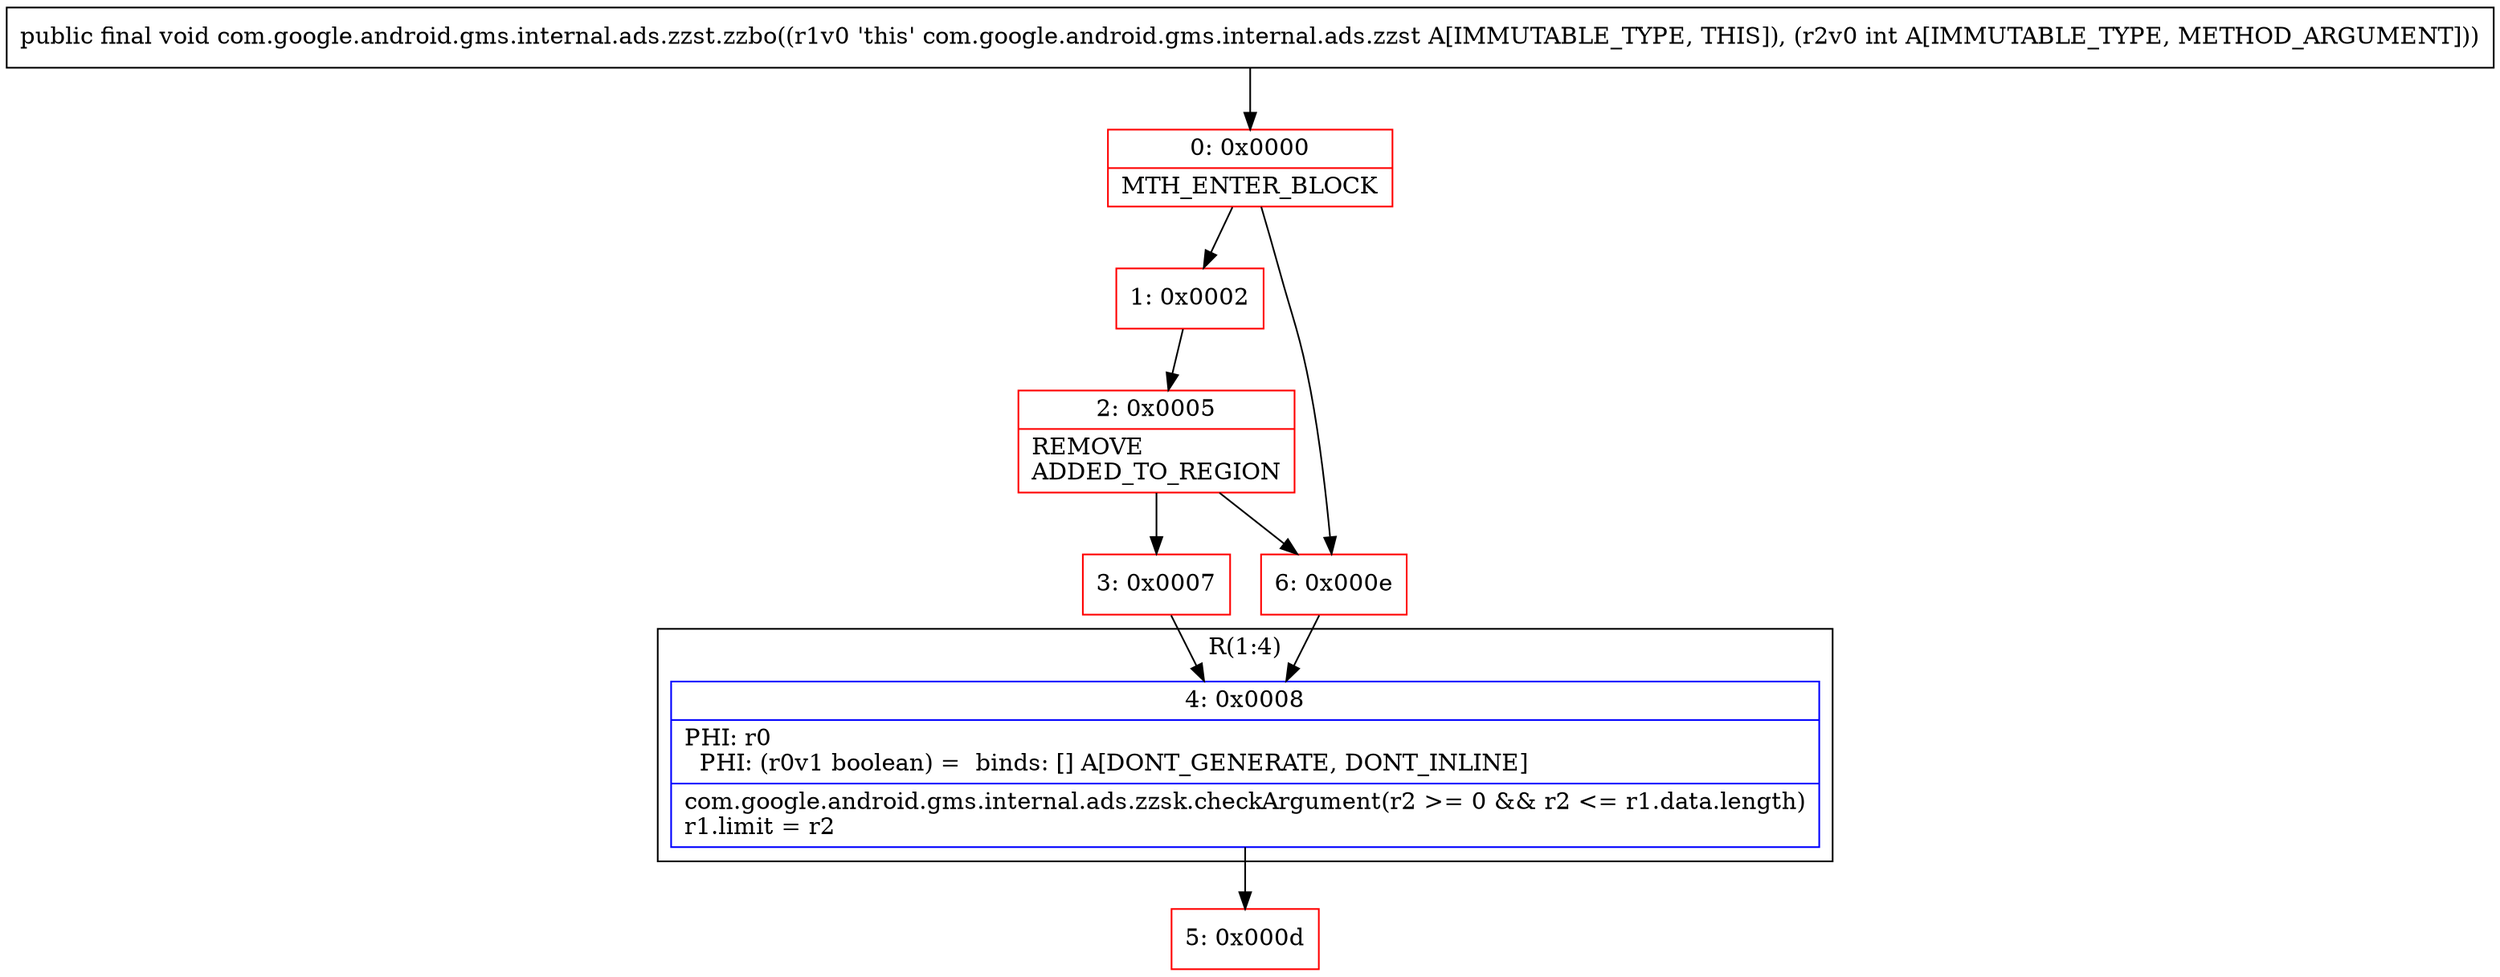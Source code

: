 digraph "CFG forcom.google.android.gms.internal.ads.zzst.zzbo(I)V" {
subgraph cluster_Region_602703963 {
label = "R(1:4)";
node [shape=record,color=blue];
Node_4 [shape=record,label="{4\:\ 0x0008|PHI: r0 \l  PHI: (r0v1 boolean) =  binds: [] A[DONT_GENERATE, DONT_INLINE]\l|com.google.android.gms.internal.ads.zzsk.checkArgument(r2 \>= 0 && r2 \<= r1.data.length)\lr1.limit = r2\l}"];
}
Node_0 [shape=record,color=red,label="{0\:\ 0x0000|MTH_ENTER_BLOCK\l}"];
Node_1 [shape=record,color=red,label="{1\:\ 0x0002}"];
Node_2 [shape=record,color=red,label="{2\:\ 0x0005|REMOVE\lADDED_TO_REGION\l}"];
Node_3 [shape=record,color=red,label="{3\:\ 0x0007}"];
Node_5 [shape=record,color=red,label="{5\:\ 0x000d}"];
Node_6 [shape=record,color=red,label="{6\:\ 0x000e}"];
MethodNode[shape=record,label="{public final void com.google.android.gms.internal.ads.zzst.zzbo((r1v0 'this' com.google.android.gms.internal.ads.zzst A[IMMUTABLE_TYPE, THIS]), (r2v0 int A[IMMUTABLE_TYPE, METHOD_ARGUMENT])) }"];
MethodNode -> Node_0;
Node_4 -> Node_5;
Node_0 -> Node_1;
Node_0 -> Node_6;
Node_1 -> Node_2;
Node_2 -> Node_3;
Node_2 -> Node_6;
Node_3 -> Node_4;
Node_6 -> Node_4;
}

